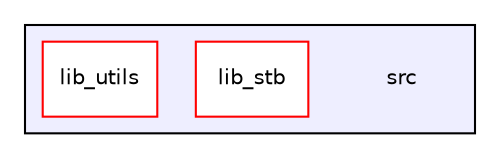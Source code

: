 digraph "/home/runner/work/pixelization/pixelization/src" {
  compound=true
  node [ fontsize="10", fontname="Helvetica"];
  edge [ labelfontsize="10", labelfontname="Helvetica"];
  subgraph clusterdir_68267d1309a1af8e8297ef4c3efbcdba {
    graph [ bgcolor="#eeeeff", pencolor="black", label="" URL="dir_68267d1309a1af8e8297ef4c3efbcdba.html"];
    dir_68267d1309a1af8e8297ef4c3efbcdba [shape=plaintext label="src"];
  dir_edb6b4c7d5ba6b0ba1bcc84a8b02d522 [shape=box label="lib_stb" fillcolor="white" style="filled" color="red" URL="dir_edb6b4c7d5ba6b0ba1bcc84a8b02d522.html"];
  dir_c17dc64c98cba5e3a5d53b0eb213fc8d [shape=box label="lib_utils" fillcolor="white" style="filled" color="red" URL="dir_c17dc64c98cba5e3a5d53b0eb213fc8d.html"];
  }
}
